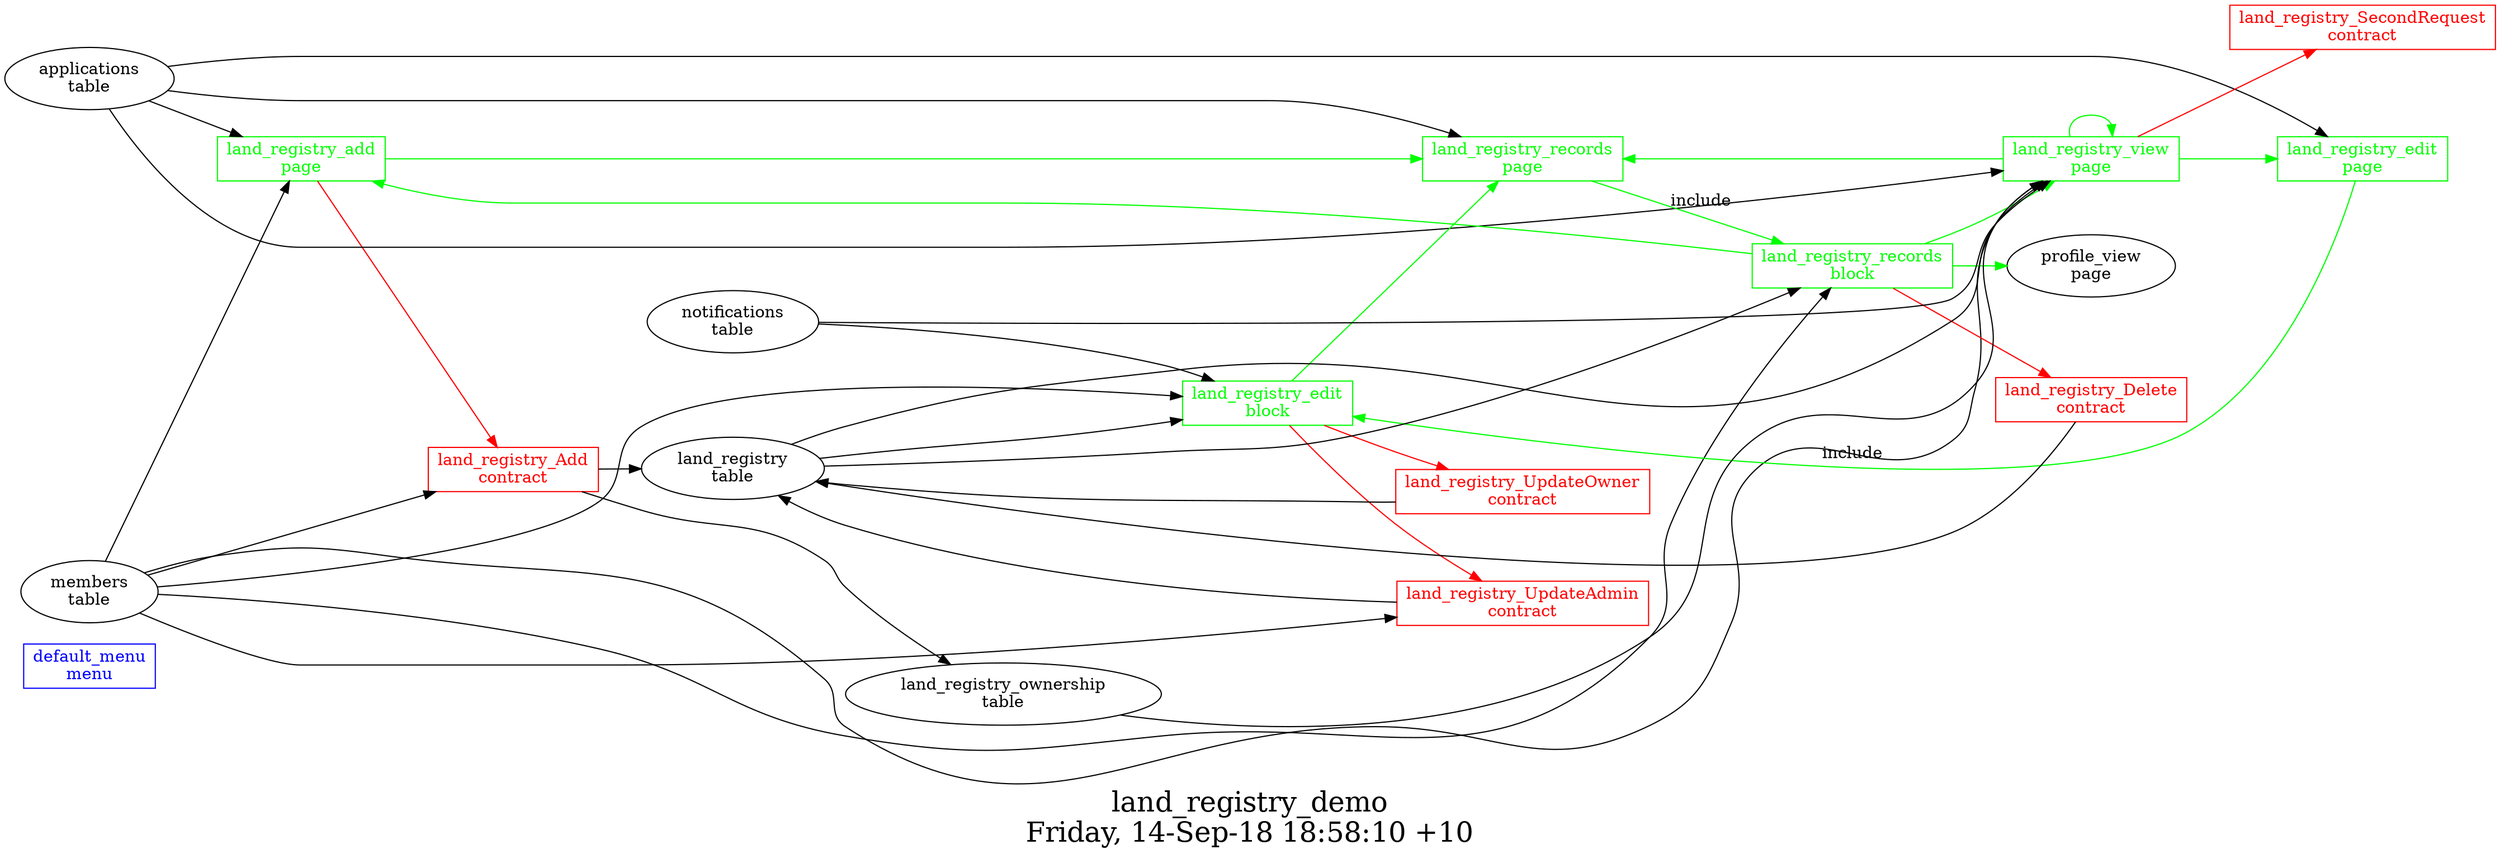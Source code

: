 digraph G {
fontsize="24";
label="land_registry_demo\nFriday, 14-Sep-18 18:58:10 +10";
nojustify=true;
ordering=out;
rankdir=LR;
size="30";
"default_menu\nmenu" [color=blue, fontcolor=blue, group=menus, shape=record];
"land_registry_add\npage" -> "land_registry_Add\ncontract"  [ color=red ]
"applications\ntable" -> "land_registry_add\npage"
"members\ntable" -> "land_registry_add\npage"
"land_registry_add\npage" -> "land_registry_records\npage"  [ color=green ]
"land_registry_add\npage" [color=green, fontcolor=green, group=pages, shape=record];
"applications\ntable" -> "land_registry_edit\npage"
"land_registry_edit\npage" -> "land_registry_edit\nblock"  [ color=green, label=include ]
"land_registry_edit\npage" [color=green, fontcolor=green, group=pages, shape=record];
"applications\ntable" -> "land_registry_records\npage"
"land_registry_records\npage" -> "land_registry_records\nblock"  [ color=green, label=include ]
"land_registry_records\npage" [color=green, fontcolor=green, group=pages, shape=record];
"land_registry_view\npage" -> "land_registry_SecondRequest\ncontract"  [ color=red ]
"applications\ntable" -> "land_registry_view\npage"
"land_registry\ntable" -> "land_registry_view\npage"
"land_registry_ownership\ntable" -> "land_registry_view\npage"
"members\ntable" -> "land_registry_view\npage"
"notifications\ntable" -> "land_registry_view\npage"
"land_registry_view\npage" -> "land_registry_records\npage"  [ color=green ]
"land_registry_view\npage" -> "land_registry_view\npage"  [ color=green ]
"land_registry_view\npage" -> "land_registry_edit\npage"  [ color=green ]
"land_registry_view\npage" [color=green, fontcolor=green, group=pages, shape=record];
"land_registry_edit\nblock" -> "land_registry_UpdateAdmin\ncontract"  [ color=red ]
"land_registry_edit\nblock" -> "land_registry_UpdateOwner\ncontract"  [ color=red ]
"notifications\ntable" -> "land_registry_edit\nblock"
"land_registry\ntable" -> "land_registry_edit\nblock"
"members\ntable" -> "land_registry_edit\nblock"
"land_registry_edit\nblock" -> "land_registry_records\npage"  [ color=green ]
"land_registry_edit\nblock" [color=green, fontcolor=green, group=blocks, shape=record];
"land_registry_records\nblock" -> "land_registry_Delete\ncontract"  [ color=red ]
"land_registry\ntable" -> "land_registry_records\nblock"
"members\ntable" -> "land_registry_records\nblock"
"land_registry_records\nblock" -> "profile_view\npage"  [ color=green ]
"land_registry_records\nblock" -> "land_registry_view\npage"  [ color=green ]
"land_registry_records\nblock" -> "land_registry_add\npage"  [ color=green ]
"land_registry_records\nblock" [color=green, fontcolor=green, group=blocks, shape=record];
"land_registry_Add\ncontract" -> "land_registry\ntable"  [ color="" ]
"land_registry_Add\ncontract" -> "land_registry_ownership\ntable"  [ color="" ]
"members\ntable" -> "land_registry_Add\ncontract"
"land_registry_Add\ncontract" [color=red, fontcolor=red, group=contracts, shape=record];
"land_registry_Delete\ncontract" -> "land_registry\ntable"  [ color="" ]
"land_registry_Delete\ncontract" [color=red, fontcolor=red, group=contracts, shape=record];
"land_registry_SecondRequest\ncontract" [color=red, fontcolor=red, group=contracts, shape=record];
"land_registry_UpdateAdmin\ncontract" -> "land_registry\ntable"  [ color="" ]
"members\ntable" -> "land_registry_UpdateAdmin\ncontract"
"land_registry_UpdateAdmin\ncontract" [color=red, fontcolor=red, group=contracts, shape=record];
"land_registry_UpdateOwner\ncontract" -> "land_registry\ntable"  [ color="" ]
"land_registry_UpdateOwner\ncontract" [color=red, fontcolor=red, group=contracts, shape=record];
"land_registry\ntable" [color="", fontcolor="", group=tables, shape=""];
"land_registry_ownership\ntable" [color="", fontcolor="", group=tables, shape=""];
}
